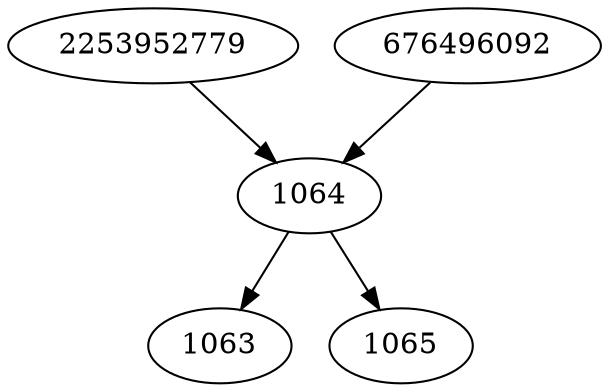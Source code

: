 strict digraph  {
1063;
1064;
1065;
2253952779;
676496092;
1064 -> 1065;
1064 -> 1063;
2253952779 -> 1064;
676496092 -> 1064;
}
